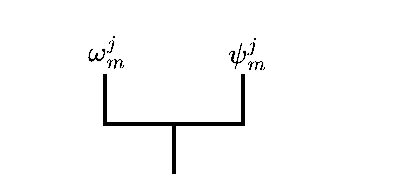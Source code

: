 <mxfile version="27.0.1">
  <diagram name="第 1 页" id="i5m17b8EzfQg5klJpfjE">
    <mxGraphModel dx="564" dy="454" grid="1" gridSize="10" guides="1" tooltips="1" connect="1" arrows="1" fold="1" page="1" pageScale="1" pageWidth="827" pageHeight="1169" math="1" shadow="0">
      <root>
        <mxCell id="0" />
        <mxCell id="1" parent="0" />
        <mxCell id="mW5vK_5VpGZGRlMtQD_5-1" value="$$\omega_{m}^{j}$$" style="text;strokeColor=none;align=center;fillColor=none;html=1;verticalAlign=middle;whiteSpace=wrap;rounded=0;" vertex="1" parent="1">
          <mxGeometry x="110" y="220" width="60" height="30" as="geometry" />
        </mxCell>
        <mxCell id="mW5vK_5VpGZGRlMtQD_5-2" value="&lt;span style=&quot;color: rgb(0, 0, 0); font-family: Helvetica; font-size: 12px; font-style: normal; font-variant-ligatures: normal; font-variant-caps: normal; font-weight: 400; letter-spacing: normal; orphans: 2; text-align: center; text-indent: 0px; text-transform: none; widows: 2; word-spacing: 0px; -webkit-text-stroke-width: 0px; white-space: normal; background-color: rgb(236, 236, 236); text-decoration-thickness: initial; text-decoration-style: initial; text-decoration-color: initial; float: none; display: inline !important;&quot;&gt;$$\psi_{m}^{j}$$&lt;/span&gt;" style="text;whiteSpace=wrap;html=1;" vertex="1" parent="1">
          <mxGeometry x="198" y="209" width="26" height="10" as="geometry" />
        </mxCell>
        <mxCell id="mW5vK_5VpGZGRlMtQD_5-4" value="" style="strokeWidth=2;html=1;shape=mxgraph.flowchart.annotation_2;align=left;labelPosition=right;pointerEvents=1;rotation=-90;" vertex="1" parent="1">
          <mxGeometry x="148" y="236.5" width="50" height="69" as="geometry" />
        </mxCell>
      </root>
    </mxGraphModel>
  </diagram>
</mxfile>
